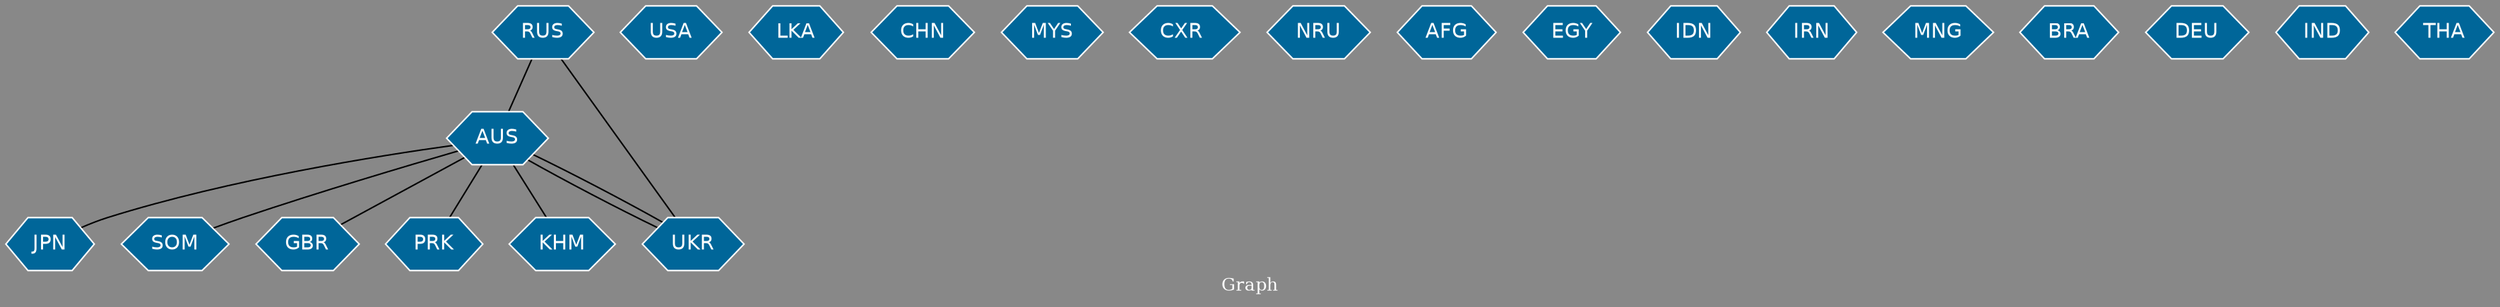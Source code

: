 // Countries together in item graph
graph {
	graph [bgcolor="#888888" fontcolor=white fontsize=12 label="Graph" outputorder=edgesfirst overlap=prism]
	node [color=white fillcolor="#006699" fontcolor=white fontname=Helvetica shape=hexagon style=filled]
	edge [arrowhead=open color=black fontcolor=white fontname=Courier fontsize=12]
		RUS [label=RUS]
		AUS [label=AUS]
		USA [label=USA]
		LKA [label=LKA]
		CHN [label=CHN]
		JPN [label=JPN]
		MYS [label=MYS]
		"CXR " [label="CXR "]
		NRU [label=NRU]
		SOM [label=SOM]
		AFG [label=AFG]
		GBR [label=GBR]
		EGY [label=EGY]
		UKR [label=UKR]
		PRK [label=PRK]
		IDN [label=IDN]
		KHM [label=KHM]
		IRN [label=IRN]
		MNG [label=MNG]
		BRA [label=BRA]
		DEU [label=DEU]
		IND [label=IND]
		THA [label=THA]
			AUS -- UKR [weight=1]
			AUS -- SOM [weight=1]
			RUS -- AUS [weight=1]
			AUS -- PRK [weight=1]
			AUS -- JPN [weight=1]
			RUS -- UKR [weight=1]
			UKR -- AUS [weight=1]
			AUS -- KHM [weight=1]
			AUS -- GBR [weight=1]
}